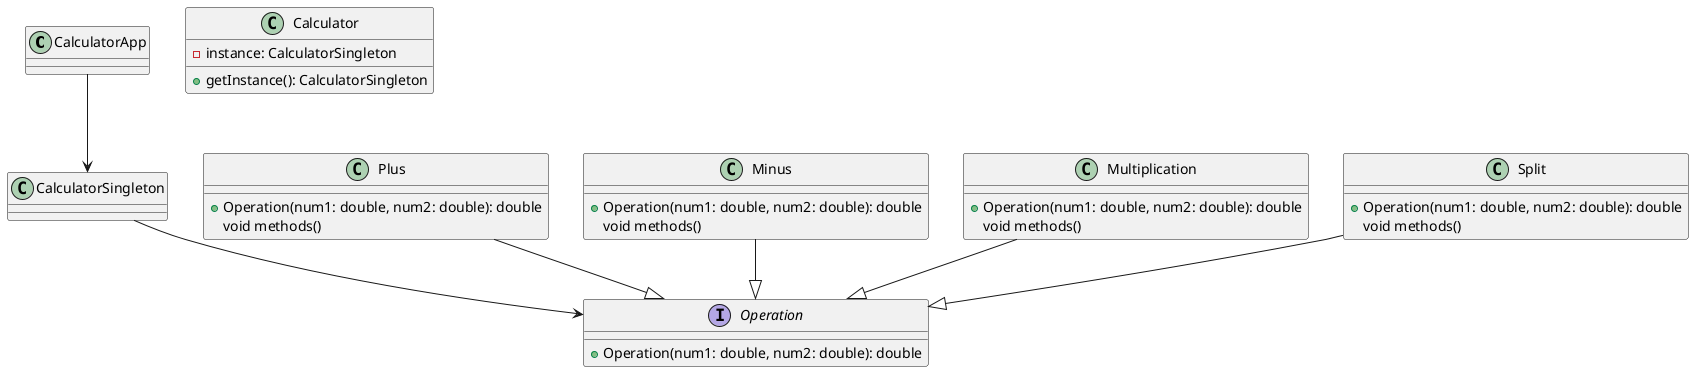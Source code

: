 @startuml CalculatorApp
class CalculatorApp

class Calculator {
  -instance: CalculatorSingleton
  +getInstance(): CalculatorSingleton
}

interface Operation {
  +Operation(num1: double, num2: double): double
}

class Plus {
  +Operation(num1: double, num2: double): double
  void methods()
}

class Minus {
  +Operation(num1: double, num2: double): double
  void methods()
}

class Multiplication {
  +Operation(num1: double, num2: double): double
  void methods()
}

class Split {
  +Operation(num1: double, num2: double): double
  void methods()
}

CalculatorApp --> CalculatorSingleton
CalculatorSingleton --> Operation
Plus --|> Operation
Minus --|> Operation
Multiplication --|> Operation
Split --|> Operation

@enduml
